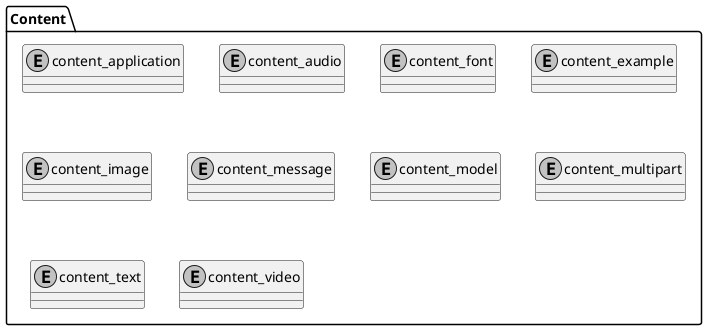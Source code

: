 @startuml uml
skinparam monochrome true

package Content {
  entity content_application
  entity content_audio
  entity content_font
  entity content_example
  entity content_image
  entity content_message
  entity content_model
  entity content_multipart
  entity content_text
  entity content_video
}

@enduml
